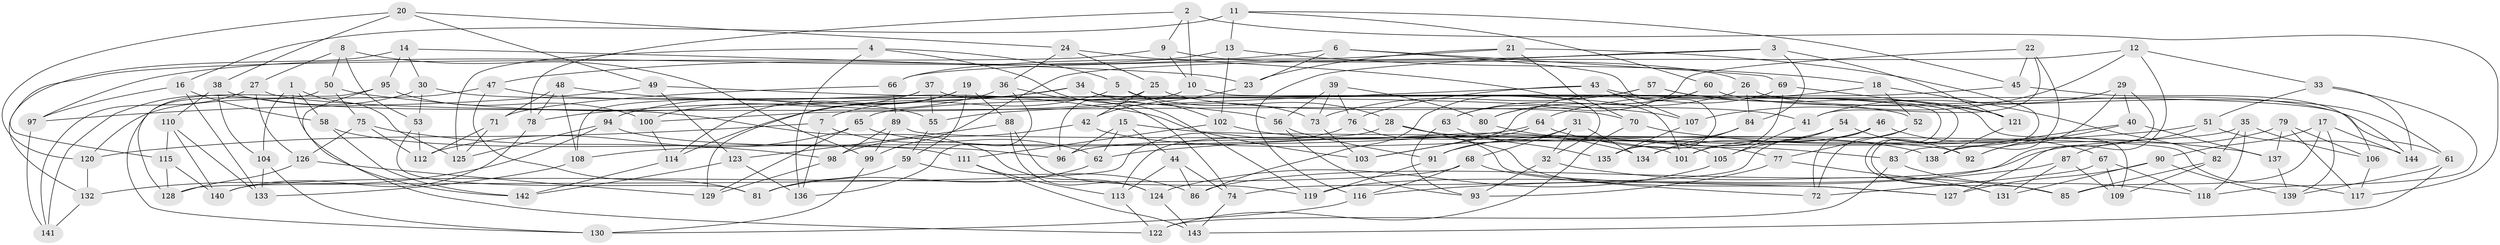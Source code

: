 // Generated by graph-tools (version 1.1) at 2025/26/03/09/25 03:26:57]
// undirected, 144 vertices, 288 edges
graph export_dot {
graph [start="1"]
  node [color=gray90,style=filled];
  1;
  2;
  3;
  4;
  5;
  6;
  7;
  8;
  9;
  10;
  11;
  12;
  13;
  14;
  15;
  16;
  17;
  18;
  19;
  20;
  21;
  22;
  23;
  24;
  25;
  26;
  27;
  28;
  29;
  30;
  31;
  32;
  33;
  34;
  35;
  36;
  37;
  38;
  39;
  40;
  41;
  42;
  43;
  44;
  45;
  46;
  47;
  48;
  49;
  50;
  51;
  52;
  53;
  54;
  55;
  56;
  57;
  58;
  59;
  60;
  61;
  62;
  63;
  64;
  65;
  66;
  67;
  68;
  69;
  70;
  71;
  72;
  73;
  74;
  75;
  76;
  77;
  78;
  79;
  80;
  81;
  82;
  83;
  84;
  85;
  86;
  87;
  88;
  89;
  90;
  91;
  92;
  93;
  94;
  95;
  96;
  97;
  98;
  99;
  100;
  101;
  102;
  103;
  104;
  105;
  106;
  107;
  108;
  109;
  110;
  111;
  112;
  113;
  114;
  115;
  116;
  117;
  118;
  119;
  120;
  121;
  122;
  123;
  124;
  125;
  126;
  127;
  128;
  129;
  130;
  131;
  132;
  133;
  134;
  135;
  136;
  137;
  138;
  139;
  140;
  141;
  142;
  143;
  144;
  1 -- 125;
  1 -- 58;
  1 -- 104;
  1 -- 142;
  2 -- 78;
  2 -- 9;
  2 -- 10;
  2 -- 117;
  3 -- 116;
  3 -- 121;
  3 -- 84;
  3 -- 66;
  4 -- 125;
  4 -- 119;
  4 -- 5;
  4 -- 136;
  5 -- 28;
  5 -- 102;
  5 -- 7;
  6 -- 23;
  6 -- 135;
  6 -- 47;
  6 -- 69;
  7 -- 136;
  7 -- 62;
  7 -- 120;
  8 -- 53;
  8 -- 27;
  8 -- 99;
  8 -- 50;
  9 -- 10;
  9 -- 132;
  9 -- 26;
  10 -- 100;
  10 -- 85;
  11 -- 16;
  11 -- 45;
  11 -- 13;
  11 -- 60;
  12 -- 127;
  12 -- 33;
  12 -- 99;
  12 -- 107;
  13 -- 97;
  13 -- 18;
  13 -- 102;
  14 -- 95;
  14 -- 30;
  14 -- 115;
  14 -- 23;
  15 -- 44;
  15 -- 96;
  15 -- 92;
  15 -- 62;
  16 -- 133;
  16 -- 58;
  16 -- 97;
  17 -- 139;
  17 -- 85;
  17 -- 144;
  17 -- 90;
  18 -- 82;
  18 -- 64;
  18 -- 52;
  19 -- 88;
  19 -- 129;
  19 -- 59;
  19 -- 114;
  20 -- 49;
  20 -- 24;
  20 -- 38;
  20 -- 120;
  21 -- 70;
  21 -- 23;
  21 -- 66;
  21 -- 83;
  22 -- 138;
  22 -- 45;
  22 -- 63;
  22 -- 41;
  23 -- 42;
  24 -- 36;
  24 -- 32;
  24 -- 25;
  25 -- 96;
  25 -- 42;
  25 -- 41;
  26 -- 84;
  26 -- 80;
  26 -- 61;
  27 -- 141;
  27 -- 70;
  27 -- 126;
  28 -- 127;
  28 -- 77;
  28 -- 113;
  29 -- 40;
  29 -- 41;
  29 -- 119;
  29 -- 92;
  30 -- 52;
  30 -- 141;
  30 -- 53;
  31 -- 68;
  31 -- 134;
  31 -- 91;
  31 -- 32;
  32 -- 93;
  32 -- 85;
  33 -- 144;
  33 -- 51;
  33 -- 118;
  34 -- 114;
  34 -- 131;
  34 -- 78;
  34 -- 73;
  35 -- 96;
  35 -- 106;
  35 -- 82;
  35 -- 118;
  36 -- 94;
  36 -- 136;
  36 -- 74;
  37 -- 108;
  37 -- 55;
  37 -- 101;
  37 -- 100;
  38 -- 124;
  38 -- 110;
  38 -- 104;
  39 -- 73;
  39 -- 56;
  39 -- 80;
  39 -- 76;
  40 -- 138;
  40 -- 92;
  40 -- 137;
  41 -- 105;
  42 -- 98;
  42 -- 138;
  43 -- 107;
  43 -- 61;
  43 -- 55;
  43 -- 76;
  44 -- 86;
  44 -- 74;
  44 -- 113;
  45 -- 65;
  45 -- 106;
  46 -- 101;
  46 -- 134;
  46 -- 67;
  46 -- 72;
  47 -- 120;
  47 -- 55;
  47 -- 81;
  48 -- 103;
  48 -- 78;
  48 -- 108;
  48 -- 71;
  49 -- 97;
  49 -- 107;
  49 -- 123;
  50 -- 56;
  50 -- 128;
  50 -- 75;
  51 -- 87;
  51 -- 144;
  51 -- 62;
  52 -- 77;
  52 -- 72;
  53 -- 81;
  53 -- 112;
  54 -- 91;
  54 -- 92;
  54 -- 74;
  54 -- 105;
  55 -- 59;
  56 -- 93;
  56 -- 91;
  57 -- 73;
  57 -- 86;
  57 -- 109;
  57 -- 121;
  58 -- 142;
  58 -- 111;
  59 -- 81;
  59 -- 86;
  60 -- 144;
  60 -- 63;
  60 -- 80;
  61 -- 143;
  61 -- 139;
  62 -- 81;
  63 -- 93;
  63 -- 135;
  64 -- 103;
  64 -- 108;
  64 -- 83;
  65 -- 129;
  65 -- 101;
  65 -- 112;
  66 -- 89;
  66 -- 71;
  67 -- 109;
  67 -- 118;
  67 -- 72;
  68 -- 116;
  68 -- 72;
  68 -- 140;
  69 -- 103;
  69 -- 121;
  69 -- 101;
  70 -- 122;
  70 -- 137;
  71 -- 112;
  71 -- 125;
  73 -- 103;
  74 -- 143;
  75 -- 98;
  75 -- 112;
  75 -- 126;
  76 -- 128;
  76 -- 127;
  77 -- 131;
  77 -- 93;
  78 -- 140;
  79 -- 117;
  79 -- 106;
  79 -- 86;
  79 -- 137;
  80 -- 105;
  82 -- 109;
  82 -- 85;
  83 -- 118;
  83 -- 122;
  84 -- 134;
  84 -- 135;
  87 -- 131;
  87 -- 109;
  87 -- 116;
  88 -- 123;
  88 -- 124;
  88 -- 119;
  89 -- 98;
  89 -- 99;
  89 -- 117;
  90 -- 127;
  90 -- 139;
  90 -- 131;
  91 -- 119;
  94 -- 125;
  94 -- 96;
  94 -- 132;
  95 -- 122;
  95 -- 100;
  95 -- 130;
  97 -- 141;
  98 -- 129;
  99 -- 130;
  100 -- 114;
  102 -- 134;
  102 -- 111;
  104 -- 130;
  104 -- 133;
  105 -- 124;
  106 -- 117;
  107 -- 135;
  108 -- 133;
  110 -- 115;
  110 -- 140;
  110 -- 133;
  111 -- 113;
  111 -- 143;
  113 -- 122;
  114 -- 142;
  115 -- 128;
  115 -- 140;
  116 -- 130;
  120 -- 132;
  121 -- 138;
  123 -- 142;
  123 -- 136;
  124 -- 143;
  126 -- 129;
  126 -- 128;
  132 -- 141;
  137 -- 139;
}
